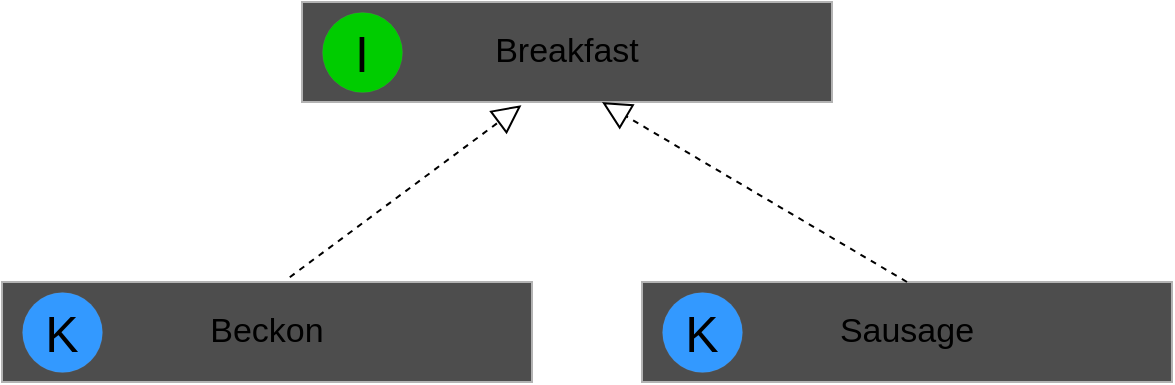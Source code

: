 <mxfile version="20.5.3" type="embed"><diagram id="L0xDlBGCaa63no6Fkt4c" name="Page-1"><mxGraphModel dx="586" dy="563" grid="1" gridSize="10" guides="1" tooltips="1" connect="1" arrows="1" fold="1" page="1" pageScale="1" pageWidth="850" pageHeight="1100" math="0" shadow="0"><root><mxCell id="0"/><mxCell id="1" parent="0"/><mxCell id="2" value="&lt;font style=&quot;font-size: 17px;&quot;&gt;Breakfast&lt;/font&gt;" style="rounded=0;whiteSpace=wrap;html=1;fillColor=#4D4D4D;align=center;strokeColor=#B3B3B3;" vertex="1" parent="1"><mxGeometry x="170" y="40" width="265" height="50" as="geometry"/></mxCell><mxCell id="3" value="I" style="ellipse;whiteSpace=wrap;html=1;aspect=fixed;strokeColor=#B3B3B3;strokeWidth=0;fontSize=25;fontColor=#000000;fillColor=#00CC00;" vertex="1" parent="1"><mxGeometry x="180" y="45" width="40" height="40" as="geometry"/></mxCell><mxCell id="4" value="&lt;font style=&quot;font-size: 17px;&quot;&gt;Beckon&lt;/font&gt;" style="rounded=0;whiteSpace=wrap;html=1;fillColor=#4D4D4D;align=center;strokeColor=#B3B3B3;" vertex="1" parent="1"><mxGeometry x="20" y="180" width="265" height="50" as="geometry"/></mxCell><mxCell id="5" value="K" style="ellipse;whiteSpace=wrap;html=1;aspect=fixed;strokeColor=#B3B3B3;strokeWidth=0;fontSize=25;fontColor=#000000;fillColor=#3399FF;" vertex="1" parent="1"><mxGeometry x="30" y="185" width="40" height="40" as="geometry"/></mxCell><mxCell id="6" value="&lt;font style=&quot;font-size: 17px;&quot;&gt;Sausage&lt;/font&gt;" style="rounded=0;whiteSpace=wrap;html=1;fillColor=#4D4D4D;align=center;strokeColor=#B3B3B3;" vertex="1" parent="1"><mxGeometry x="340" y="180" width="265" height="50" as="geometry"/></mxCell><mxCell id="7" value="K" style="ellipse;whiteSpace=wrap;html=1;aspect=fixed;strokeColor=#B3B3B3;strokeWidth=0;fontSize=25;fontColor=#000000;fillColor=#3399FF;" vertex="1" parent="1"><mxGeometry x="350" y="185" width="40" height="40" as="geometry"/></mxCell><mxCell id="8" value="" style="endArrow=block;dashed=1;endFill=0;endSize=12;html=1;rounded=0;entryX=0.414;entryY=1.032;entryDx=0;entryDy=0;entryPerimeter=0;exitX=0.543;exitY=-0.048;exitDx=0;exitDy=0;exitPerimeter=0;" edge="1" parent="1" source="4" target="2"><mxGeometry width="160" relative="1" as="geometry"><mxPoint x="220" y="290" as="sourcePoint"/><mxPoint x="380" y="290" as="targetPoint"/></mxGeometry></mxCell><mxCell id="9" value="" style="endArrow=block;dashed=1;endFill=0;endSize=12;html=1;rounded=0;entryX=0.566;entryY=1;entryDx=0;entryDy=0;entryPerimeter=0;exitX=0.5;exitY=0;exitDx=0;exitDy=0;" edge="1" parent="1" source="6" target="2"><mxGeometry width="160" relative="1" as="geometry"><mxPoint x="220" y="290" as="sourcePoint"/><mxPoint x="380" y="290" as="targetPoint"/></mxGeometry></mxCell></root></mxGraphModel></diagram></mxfile>